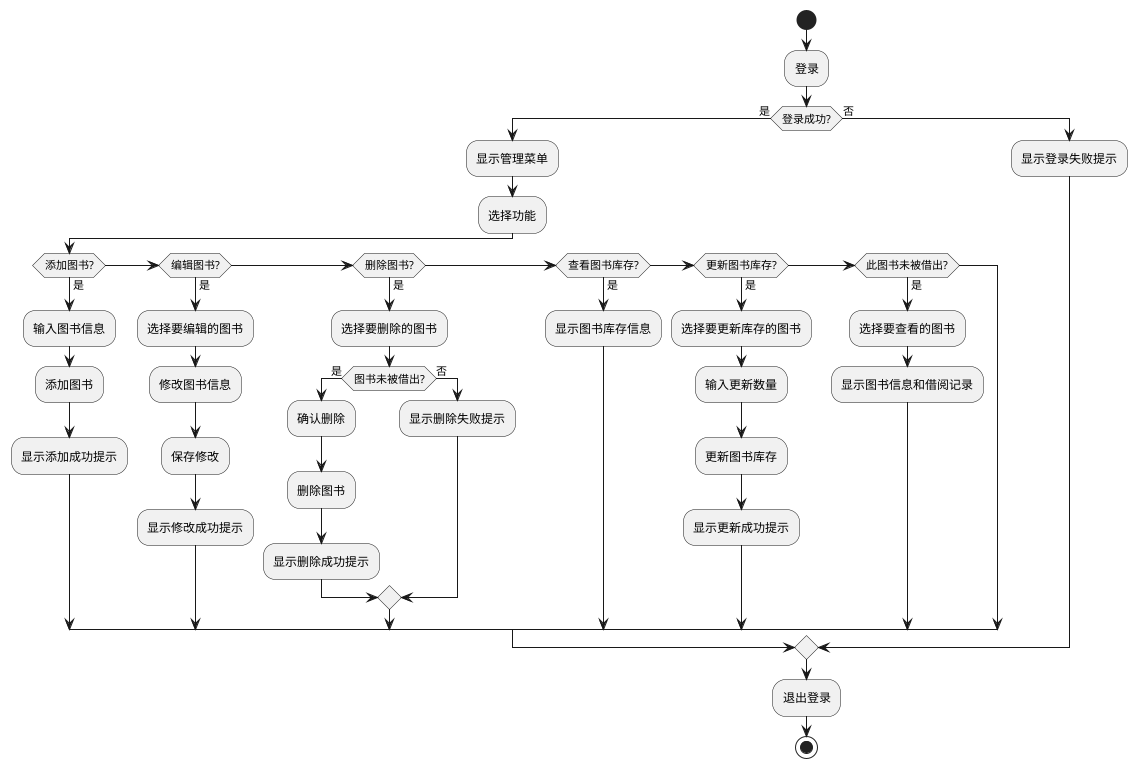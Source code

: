 @startuml

|管理员|
start
:登录;
if (登录成功?) then (是)
  :显示管理菜单;
  :选择功能;
  if (添加图书?) then (是)
    :输入图书信息;
    :添加图书;
    :显示添加成功提示;
  else if (编辑图书?) then (是)
    :选择要编辑的图书;
    :修改图书信息;
    :保存修改;
    :显示修改成功提示;
  else if (删除图书?) then (是)
    :选择要删除的图书;
    if (图书未被借出?) then (是)
      :确认删除;
      :删除图书;
      :显示删除成功提示;
    else (否)
      :显示删除失败提示;
    endif
  else if (查看图书库存?) then (是)
    :显示图书库存信息;
  else if (更新图书库存?) then (是)
    :选择要更新库存的图书;
    :输入更新数量;
    :更新图书库存;
    :显示更新成功提示;
  else if (此图书未被借出?) then (是)
    :选择要查看的图书;
    :显示图书信息和借阅记录;
  endif
else (否)
  :显示登录失败提示;
endif
:退出登录;
stop

@enduml


@startuml

|用户|
start
:登录;
:搜索图书;
if (搜索结果为空?) then (是)
  :显示无结果提示;
else (否)
  :显示搜索结果;
endif
:选择图书;
:查看图书详情;
if (已借阅该书?) then (是)
  :显示借阅信息;
else (否)
  if (已登录?) then (是)
    :显示借阅按钮;
  else (否)
    :显示登录提示;
  endif
endif
:借阅图书;
if (借阅成功?) then (是)
  :显示借阅成功提示;
else (否)
  :显示借阅失败提示;
endif
:返回首页;
:退出登录;
stop


@enduml



@startuml

|用户|
start
:登录;
:搜索图书;
if (搜索结果为空?) then (是)
  :显示无结果提示;
else (否)
  :显示搜索结果;
endif
:选择图书;
:查看图书详情;
if (已借阅该书?) then (是)
  :显示借阅信息;
else (否)
  if (已登录?) then (是)
    :显示借阅按钮;
  else (否)
    :显示登录提示;
  endif
endif
:借阅图书;
if (借阅成功?) then (是)
  :显示借阅成功提示;
else (否)
  :显示借阅失败提示;
endif
:返回首页;
|管理员|
:登录;
if (登录成功?) then (是)
  :显示管理菜单;
  :选择功能;
  if (添加图书?) then (是)
    :输入图书信息;
    :添加图书;
    :显示添加成功提示;
  else if (编辑图书?) then (是)
    :选择要编辑的图书;
    :修改图书信息;
    :保存修改;
    :显示修改成功提示;
  else if (删除图书?) then (是)
    :选择要删除的图书;
    if (图书未被借出?) then (是)
      :确认删除;
      :删除图书;
      :显示删除成功提示;
    else (否)
      :显示删除失败提示;
    endif
  else if (查看图书库存?) then (是)
    :显示图书库存信息;
  else if (更新图书库存?) then (是)
    :选择要更新库存的图书;
    :输入更新数量;
    :更新图书库存;
    :显示更新成功提示;
  else if (此图书未被借出?) then (是)
    :选择要查看的图书;
    :显示图书信息和借阅记录;
  endif
else (否)
  :显示登录失败提示;
endif

|用户|
:退出登录;
stop

@enduml